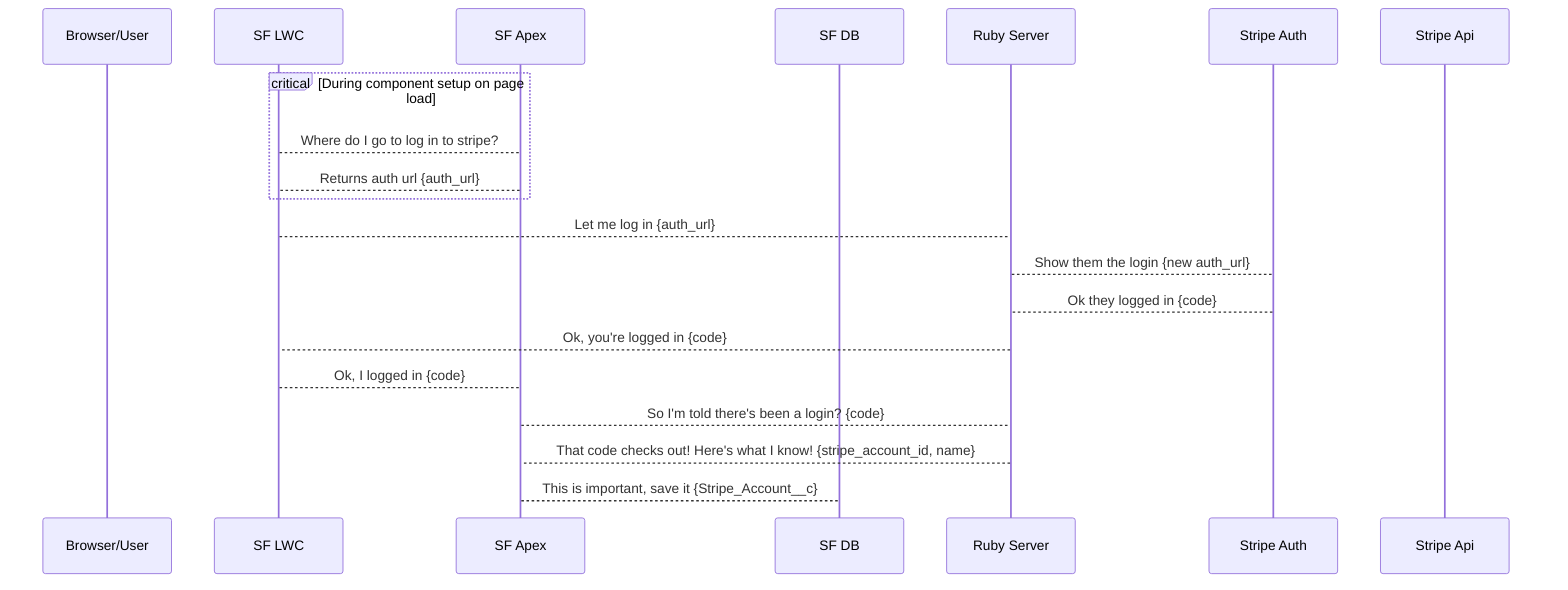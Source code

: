 sequenceDiagram
    participant B as Browser/User
    participant LWC as SF LWC
    participant A as SF Apex
    participant SF as SF DB
    participant R as Ruby Server
    participant SA as Stripe Auth
    participant S as Stripe Api

    critical During component setup on page load
        LWC-->A: Where do I go to log in to stripe?
        A-->LWC: Returns auth url {auth_url}
    end

    LWC-->R: Let me log in {auth_url}
    R-->SA: Show them the login {new auth_url}
    SA-->R: Ok they logged in {code}
    R-->LWC: Ok, you're logged in {code}
    LWC-->A: Ok, I logged in {code}
    A-->R: So I'm told there's been a login? {code}
    R-->A: That code checks out! Here's what I know! {stripe_account_id, name}
    A-->SF: This is important, save it {Stripe_Account__c}